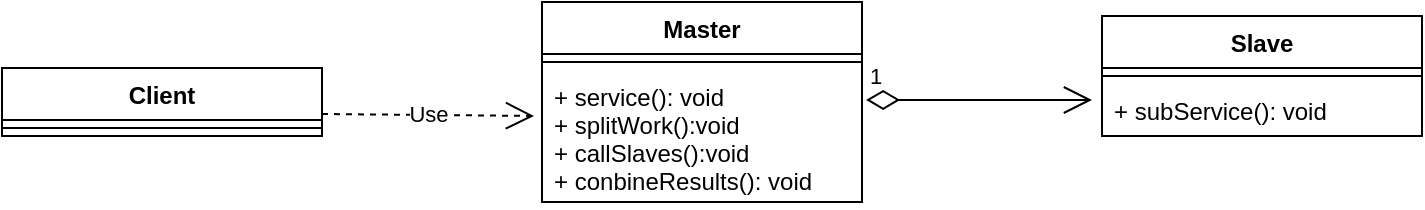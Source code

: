<mxfile version="14.9.6" type="github">
  <diagram id="IYxxsAYDLMbuXfulnlXx" name="Page-1">
    <mxGraphModel dx="1422" dy="762" grid="1" gridSize="10" guides="1" tooltips="1" connect="1" arrows="1" fold="1" page="1" pageScale="1" pageWidth="827" pageHeight="1169" math="0" shadow="0">
      <root>
        <mxCell id="0" />
        <mxCell id="1" parent="0" />
        <mxCell id="lVhOPiYBY4hRVu9SrsH0-2" value="Client" style="swimlane;fontStyle=1;align=center;verticalAlign=top;childLayout=stackLayout;horizontal=1;startSize=26;horizontalStack=0;resizeParent=1;resizeParentMax=0;resizeLast=0;collapsible=1;marginBottom=0;" vertex="1" parent="1">
          <mxGeometry x="50" y="277" width="160" height="34" as="geometry" />
        </mxCell>
        <mxCell id="lVhOPiYBY4hRVu9SrsH0-27" value="Use" style="endArrow=open;endSize=12;dashed=1;html=1;entryX=-0.025;entryY=0.348;entryDx=0;entryDy=0;entryPerimeter=0;" edge="1" parent="lVhOPiYBY4hRVu9SrsH0-2" target="lVhOPiYBY4hRVu9SrsH0-9">
          <mxGeometry width="160" relative="1" as="geometry">
            <mxPoint x="160" y="23" as="sourcePoint" />
            <mxPoint x="320" y="23" as="targetPoint" />
          </mxGeometry>
        </mxCell>
        <mxCell id="lVhOPiYBY4hRVu9SrsH0-4" value="" style="line;strokeWidth=1;fillColor=none;align=left;verticalAlign=middle;spacingTop=-1;spacingLeft=3;spacingRight=3;rotatable=0;labelPosition=right;points=[];portConstraint=eastwest;" vertex="1" parent="lVhOPiYBY4hRVu9SrsH0-2">
          <mxGeometry y="26" width="160" height="8" as="geometry" />
        </mxCell>
        <mxCell id="lVhOPiYBY4hRVu9SrsH0-6" value="Master" style="swimlane;fontStyle=1;align=center;verticalAlign=top;childLayout=stackLayout;horizontal=1;startSize=26;horizontalStack=0;resizeParent=1;resizeParentMax=0;resizeLast=0;collapsible=1;marginBottom=0;" vertex="1" parent="1">
          <mxGeometry x="320" y="244" width="160" height="100" as="geometry" />
        </mxCell>
        <mxCell id="lVhOPiYBY4hRVu9SrsH0-8" value="" style="line;strokeWidth=1;fillColor=none;align=left;verticalAlign=middle;spacingTop=-1;spacingLeft=3;spacingRight=3;rotatable=0;labelPosition=right;points=[];portConstraint=eastwest;" vertex="1" parent="lVhOPiYBY4hRVu9SrsH0-6">
          <mxGeometry y="26" width="160" height="8" as="geometry" />
        </mxCell>
        <mxCell id="lVhOPiYBY4hRVu9SrsH0-9" value="+ service(): void&#xa;+ splitWork():void&#xa;+ callSlaves():void&#xa;+ conbineResults(): void &#xa;" style="text;strokeColor=none;fillColor=none;align=left;verticalAlign=top;spacingLeft=4;spacingRight=4;overflow=hidden;rotatable=0;points=[[0,0.5],[1,0.5]];portConstraint=eastwest;" vertex="1" parent="lVhOPiYBY4hRVu9SrsH0-6">
          <mxGeometry y="34" width="160" height="66" as="geometry" />
        </mxCell>
        <mxCell id="lVhOPiYBY4hRVu9SrsH0-22" value="Slave" style="swimlane;fontStyle=1;align=center;verticalAlign=top;childLayout=stackLayout;horizontal=1;startSize=26;horizontalStack=0;resizeParent=1;resizeParentMax=0;resizeLast=0;collapsible=1;marginBottom=0;" vertex="1" parent="1">
          <mxGeometry x="600" y="251" width="160" height="60" as="geometry" />
        </mxCell>
        <mxCell id="lVhOPiYBY4hRVu9SrsH0-24" value="" style="line;strokeWidth=1;fillColor=none;align=left;verticalAlign=middle;spacingTop=-1;spacingLeft=3;spacingRight=3;rotatable=0;labelPosition=right;points=[];portConstraint=eastwest;" vertex="1" parent="lVhOPiYBY4hRVu9SrsH0-22">
          <mxGeometry y="26" width="160" height="8" as="geometry" />
        </mxCell>
        <mxCell id="lVhOPiYBY4hRVu9SrsH0-25" value="+ subService(): void" style="text;strokeColor=none;fillColor=none;align=left;verticalAlign=top;spacingLeft=4;spacingRight=4;overflow=hidden;rotatable=0;points=[[0,0.5],[1,0.5]];portConstraint=eastwest;" vertex="1" parent="lVhOPiYBY4hRVu9SrsH0-22">
          <mxGeometry y="34" width="160" height="26" as="geometry" />
        </mxCell>
        <mxCell id="lVhOPiYBY4hRVu9SrsH0-26" value="1" style="endArrow=open;html=1;endSize=12;startArrow=diamondThin;startSize=14;startFill=0;edgeStyle=orthogonalEdgeStyle;align=left;verticalAlign=bottom;exitX=1.013;exitY=0.227;exitDx=0;exitDy=0;exitPerimeter=0;" edge="1" parent="1" source="lVhOPiYBY4hRVu9SrsH0-9">
          <mxGeometry x="-1" y="3" relative="1" as="geometry">
            <mxPoint x="500" y="280.5" as="sourcePoint" />
            <mxPoint x="595" y="293" as="targetPoint" />
          </mxGeometry>
        </mxCell>
      </root>
    </mxGraphModel>
  </diagram>
</mxfile>
